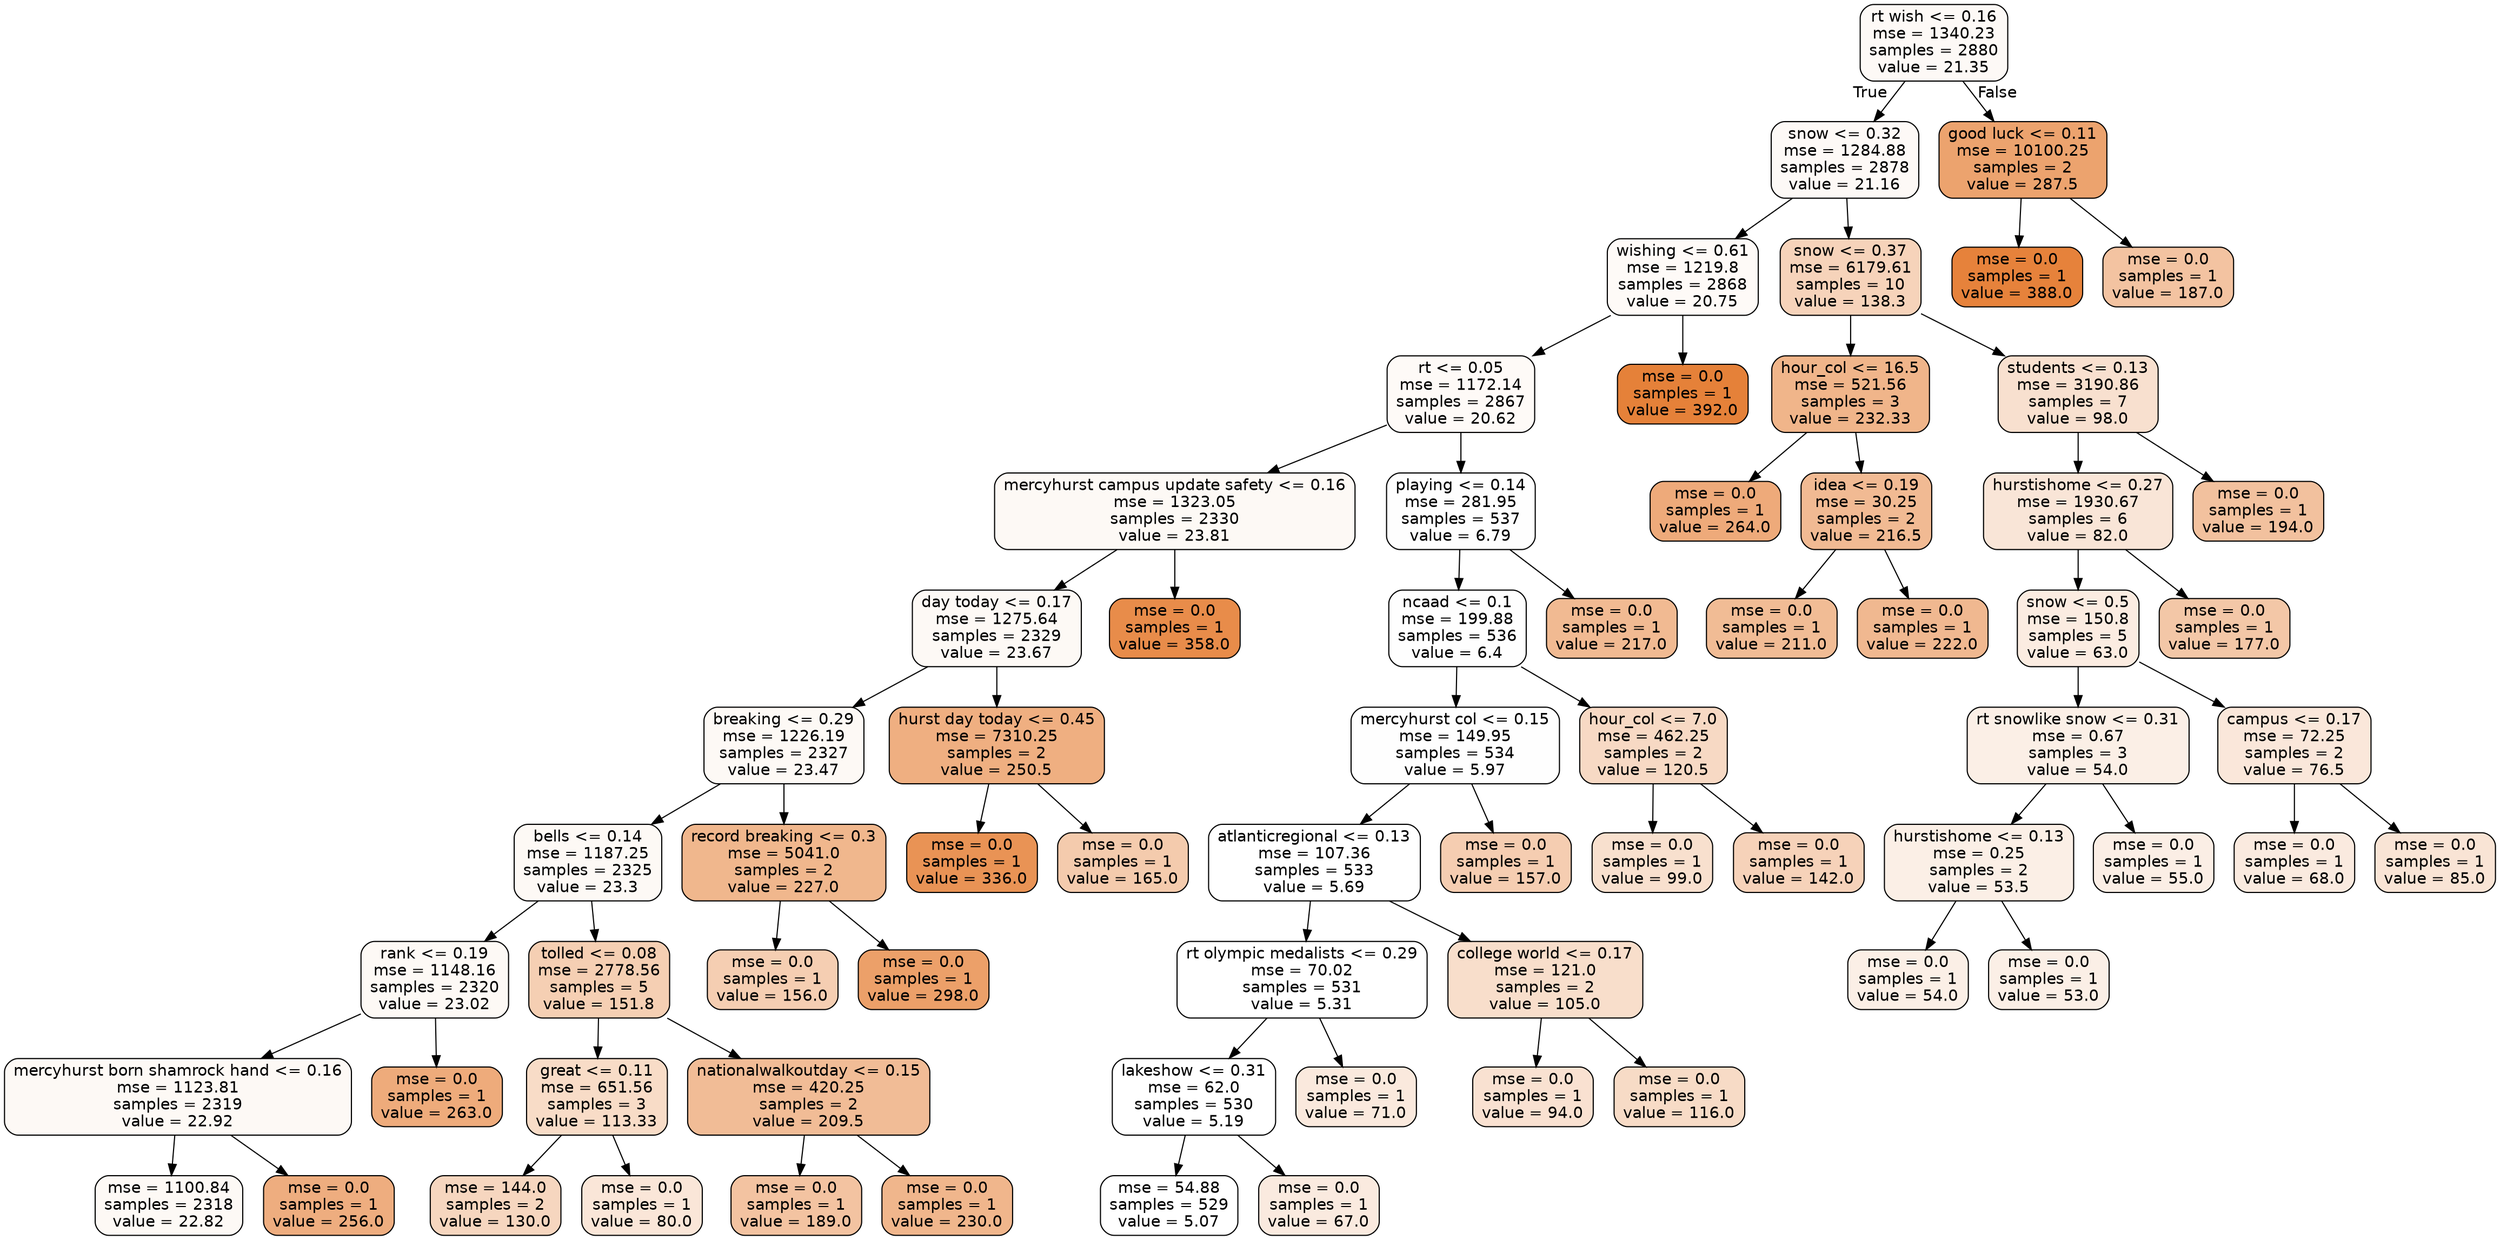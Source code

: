 digraph Tree {
node [shape=box, style="filled, rounded", color="black", fontname=helvetica] ;
edge [fontname=helvetica] ;
0 [label="rt wish <= 0.16\nmse = 1340.23\nsamples = 2880\nvalue = 21.35", fillcolor="#e581390b"] ;
1 [label="snow <= 0.32\nmse = 1284.88\nsamples = 2878\nvalue = 21.16", fillcolor="#e581390b"] ;
0 -> 1 [labeldistance=2.5, labelangle=45, headlabel="True"] ;
2 [label="wishing <= 0.61\nmse = 1219.8\nsamples = 2868\nvalue = 20.75", fillcolor="#e581390a"] ;
1 -> 2 ;
3 [label="rt <= 0.05\nmse = 1172.14\nsamples = 2867\nvalue = 20.62", fillcolor="#e581390a"] ;
2 -> 3 ;
4 [label="mercyhurst campus update safety <= 0.16\nmse = 1323.05\nsamples = 2330\nvalue = 23.81", fillcolor="#e581390c"] ;
3 -> 4 ;
5 [label="day today <= 0.17\nmse = 1275.64\nsamples = 2329\nvalue = 23.67", fillcolor="#e581390c"] ;
4 -> 5 ;
6 [label="breaking <= 0.29\nmse = 1226.19\nsamples = 2327\nvalue = 23.47", fillcolor="#e581390c"] ;
5 -> 6 ;
7 [label="bells <= 0.14\nmse = 1187.25\nsamples = 2325\nvalue = 23.3", fillcolor="#e581390c"] ;
6 -> 7 ;
8 [label="rank <= 0.19\nmse = 1148.16\nsamples = 2320\nvalue = 23.02", fillcolor="#e581390c"] ;
7 -> 8 ;
9 [label="mercyhurst born shamrock hand <= 0.16\nmse = 1123.81\nsamples = 2319\nvalue = 22.92", fillcolor="#e581390c"] ;
8 -> 9 ;
10 [label="mse = 1100.84\nsamples = 2318\nvalue = 22.82", fillcolor="#e581390c"] ;
9 -> 10 ;
11 [label="mse = 0.0\nsamples = 1\nvalue = 256.0", fillcolor="#e58139a5"] ;
9 -> 11 ;
12 [label="mse = 0.0\nsamples = 1\nvalue = 263.0", fillcolor="#e58139aa"] ;
8 -> 12 ;
13 [label="tolled <= 0.08\nmse = 2778.56\nsamples = 5\nvalue = 151.8", fillcolor="#e5813961"] ;
7 -> 13 ;
14 [label="great <= 0.11\nmse = 651.56\nsamples = 3\nvalue = 113.33", fillcolor="#e5813947"] ;
13 -> 14 ;
15 [label="mse = 144.0\nsamples = 2\nvalue = 130.0", fillcolor="#e5813952"] ;
14 -> 15 ;
16 [label="mse = 0.0\nsamples = 1\nvalue = 80.0", fillcolor="#e5813931"] ;
14 -> 16 ;
17 [label="nationalwalkoutday <= 0.15\nmse = 420.25\nsamples = 2\nvalue = 209.5", fillcolor="#e5813987"] ;
13 -> 17 ;
18 [label="mse = 0.0\nsamples = 1\nvalue = 189.0", fillcolor="#e5813979"] ;
17 -> 18 ;
19 [label="mse = 0.0\nsamples = 1\nvalue = 230.0", fillcolor="#e5813994"] ;
17 -> 19 ;
20 [label="record breaking <= 0.3\nmse = 5041.0\nsamples = 2\nvalue = 227.0", fillcolor="#e5813992"] ;
6 -> 20 ;
21 [label="mse = 0.0\nsamples = 1\nvalue = 156.0", fillcolor="#e5813963"] ;
20 -> 21 ;
22 [label="mse = 0.0\nsamples = 1\nvalue = 298.0", fillcolor="#e58139c1"] ;
20 -> 22 ;
23 [label="hurst day today <= 0.45\nmse = 7310.25\nsamples = 2\nvalue = 250.5", fillcolor="#e58139a2"] ;
5 -> 23 ;
24 [label="mse = 0.0\nsamples = 1\nvalue = 336.0", fillcolor="#e58139da"] ;
23 -> 24 ;
25 [label="mse = 0.0\nsamples = 1\nvalue = 165.0", fillcolor="#e5813969"] ;
23 -> 25 ;
26 [label="mse = 0.0\nsamples = 1\nvalue = 358.0", fillcolor="#e58139e9"] ;
4 -> 26 ;
27 [label="playing <= 0.14\nmse = 281.95\nsamples = 537\nvalue = 6.79", fillcolor="#e5813901"] ;
3 -> 27 ;
28 [label="ncaad <= 0.1\nmse = 199.88\nsamples = 536\nvalue = 6.4", fillcolor="#e5813901"] ;
27 -> 28 ;
29 [label="mercyhurst col <= 0.15\nmse = 149.95\nsamples = 534\nvalue = 5.97", fillcolor="#e5813901"] ;
28 -> 29 ;
30 [label="atlanticregional <= 0.13\nmse = 107.36\nsamples = 533\nvalue = 5.69", fillcolor="#e5813900"] ;
29 -> 30 ;
31 [label="rt olympic medalists <= 0.29\nmse = 70.02\nsamples = 531\nvalue = 5.31", fillcolor="#e5813900"] ;
30 -> 31 ;
32 [label="lakeshow <= 0.31\nmse = 62.0\nsamples = 530\nvalue = 5.19", fillcolor="#e5813900"] ;
31 -> 32 ;
33 [label="mse = 54.88\nsamples = 529\nvalue = 5.07", fillcolor="#e5813900"] ;
32 -> 33 ;
34 [label="mse = 0.0\nsamples = 1\nvalue = 67.0", fillcolor="#e5813929"] ;
32 -> 34 ;
35 [label="mse = 0.0\nsamples = 1\nvalue = 71.0", fillcolor="#e581392b"] ;
31 -> 35 ;
36 [label="college world <= 0.17\nmse = 121.0\nsamples = 2\nvalue = 105.0", fillcolor="#e5813942"] ;
30 -> 36 ;
37 [label="mse = 0.0\nsamples = 1\nvalue = 94.0", fillcolor="#e581393b"] ;
36 -> 37 ;
38 [label="mse = 0.0\nsamples = 1\nvalue = 116.0", fillcolor="#e5813949"] ;
36 -> 38 ;
39 [label="mse = 0.0\nsamples = 1\nvalue = 157.0", fillcolor="#e5813964"] ;
29 -> 39 ;
40 [label="hour_col <= 7.0\nmse = 462.25\nsamples = 2\nvalue = 120.5", fillcolor="#e581394c"] ;
28 -> 40 ;
41 [label="mse = 0.0\nsamples = 1\nvalue = 99.0", fillcolor="#e581393e"] ;
40 -> 41 ;
42 [label="mse = 0.0\nsamples = 1\nvalue = 142.0", fillcolor="#e581395a"] ;
40 -> 42 ;
43 [label="mse = 0.0\nsamples = 1\nvalue = 217.0", fillcolor="#e581398c"] ;
27 -> 43 ;
44 [label="mse = 0.0\nsamples = 1\nvalue = 392.0", fillcolor="#e58139ff"] ;
2 -> 44 ;
45 [label="snow <= 0.37\nmse = 6179.61\nsamples = 10\nvalue = 138.3", fillcolor="#e5813958"] ;
1 -> 45 ;
46 [label="hour_col <= 16.5\nmse = 521.56\nsamples = 3\nvalue = 232.33", fillcolor="#e5813996"] ;
45 -> 46 ;
47 [label="mse = 0.0\nsamples = 1\nvalue = 264.0", fillcolor="#e58139ab"] ;
46 -> 47 ;
48 [label="idea <= 0.19\nmse = 30.25\nsamples = 2\nvalue = 216.5", fillcolor="#e581398b"] ;
46 -> 48 ;
49 [label="mse = 0.0\nsamples = 1\nvalue = 211.0", fillcolor="#e5813988"] ;
48 -> 49 ;
50 [label="mse = 0.0\nsamples = 1\nvalue = 222.0", fillcolor="#e581398f"] ;
48 -> 50 ;
51 [label="students <= 0.13\nmse = 3190.86\nsamples = 7\nvalue = 98.0", fillcolor="#e581393d"] ;
45 -> 51 ;
52 [label="hurstishome <= 0.27\nmse = 1930.67\nsamples = 6\nvalue = 82.0", fillcolor="#e5813933"] ;
51 -> 52 ;
53 [label="snow <= 0.5\nmse = 150.8\nsamples = 5\nvalue = 63.0", fillcolor="#e5813926"] ;
52 -> 53 ;
54 [label="rt snowlike snow <= 0.31\nmse = 0.67\nsamples = 3\nvalue = 54.0", fillcolor="#e5813920"] ;
53 -> 54 ;
55 [label="hurstishome <= 0.13\nmse = 0.25\nsamples = 2\nvalue = 53.5", fillcolor="#e5813920"] ;
54 -> 55 ;
56 [label="mse = 0.0\nsamples = 1\nvalue = 54.0", fillcolor="#e5813920"] ;
55 -> 56 ;
57 [label="mse = 0.0\nsamples = 1\nvalue = 53.0", fillcolor="#e5813920"] ;
55 -> 57 ;
58 [label="mse = 0.0\nsamples = 1\nvalue = 55.0", fillcolor="#e5813921"] ;
54 -> 58 ;
59 [label="campus <= 0.17\nmse = 72.25\nsamples = 2\nvalue = 76.5", fillcolor="#e581392f"] ;
53 -> 59 ;
60 [label="mse = 0.0\nsamples = 1\nvalue = 68.0", fillcolor="#e5813929"] ;
59 -> 60 ;
61 [label="mse = 0.0\nsamples = 1\nvalue = 85.0", fillcolor="#e5813935"] ;
59 -> 61 ;
62 [label="mse = 0.0\nsamples = 1\nvalue = 177.0", fillcolor="#e5813971"] ;
52 -> 62 ;
63 [label="mse = 0.0\nsamples = 1\nvalue = 194.0", fillcolor="#e581397d"] ;
51 -> 63 ;
64 [label="good luck <= 0.11\nmse = 10100.25\nsamples = 2\nvalue = 287.5", fillcolor="#e58139ba"] ;
0 -> 64 [labeldistance=2.5, labelangle=-45, headlabel="False"] ;
65 [label="mse = 0.0\nsamples = 1\nvalue = 388.0", fillcolor="#e58139fc"] ;
64 -> 65 ;
66 [label="mse = 0.0\nsamples = 1\nvalue = 187.0", fillcolor="#e5813978"] ;
64 -> 66 ;
}